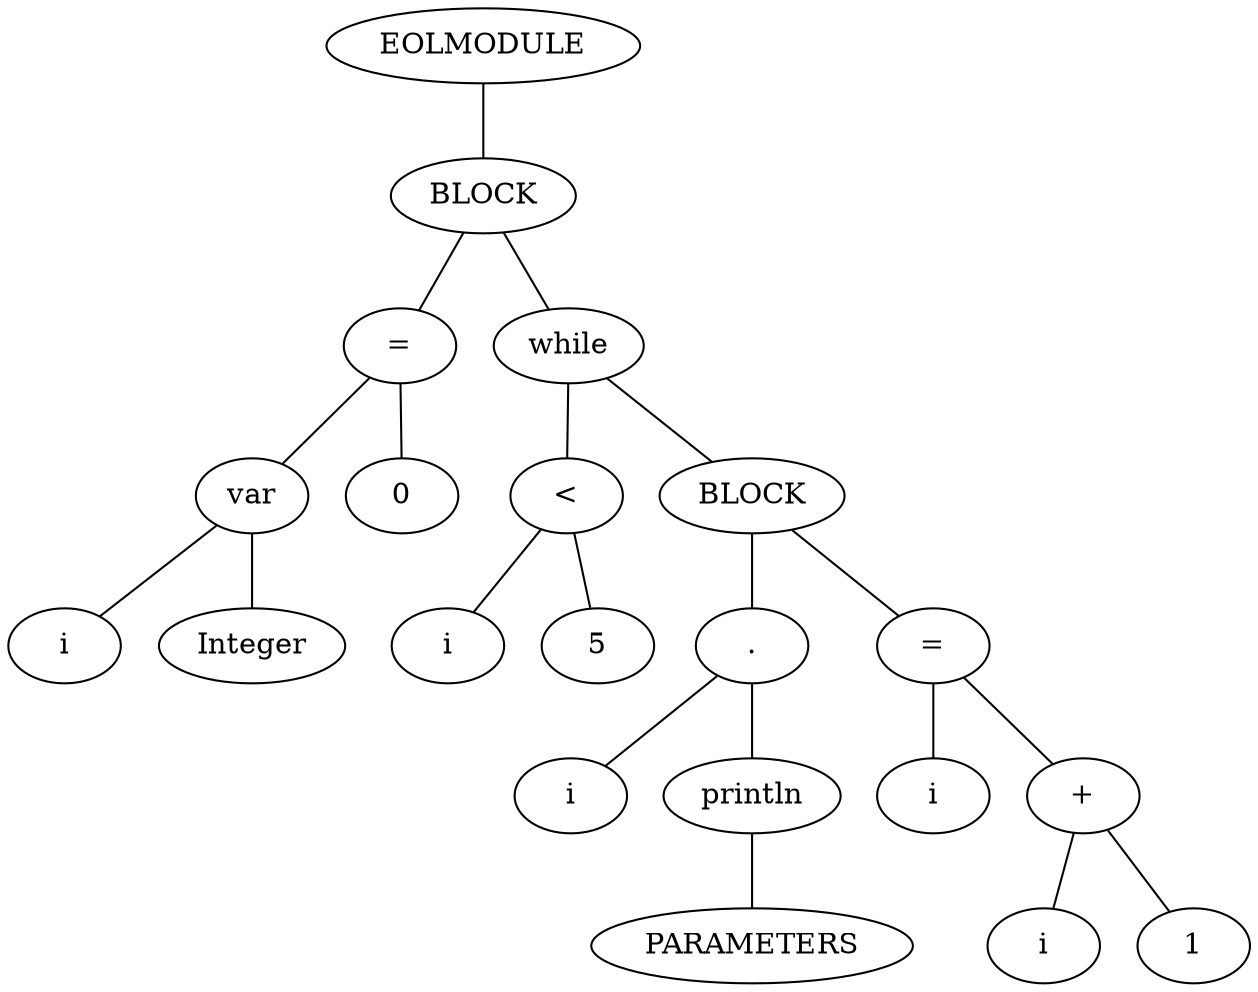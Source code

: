 graph AST {
0 [label="EOLMODULE",color=black,fontcolor=black,style=filled,fillcolor=white]
1 [label="BLOCK",color=black,fontcolor=black,style=filled,fillcolor=white]
0 -- 1
1 [label="BLOCK",color=black,fontcolor=black,style=filled,fillcolor=white]
2 [label="=",color=black,fontcolor=black,style=filled,fillcolor=white]
1 -- 2
2 [label="=",color=black,fontcolor=black,style=filled,fillcolor=white]
3 [label="var",color=black,fontcolor=black,style=filled,fillcolor=white]
2 -- 3
3 [label="var",color=black,fontcolor=black,style=filled,fillcolor=white]
4 [label="i",color=black,fontcolor=black,style=filled,fillcolor=white]
3 -- 4
4 [label="i",color=black,fontcolor=black,style=filled,fillcolor=white]
5 [label="Integer",color=black,fontcolor=black,style=filled,fillcolor=white]
3 -- 5
5 [label="Integer",color=black,fontcolor=black,style=filled,fillcolor=white]
6 [label="0",color=black,fontcolor=black,style=filled,fillcolor=white]
2 -- 6
6 [label="0",color=black,fontcolor=black,style=filled,fillcolor=white]
7 [label="while",color=black,fontcolor=black,style=filled,fillcolor=white]
1 -- 7
7 [label="while",color=black,fontcolor=black,style=filled,fillcolor=white]
8 [label="<",color=black,fontcolor=black,style=filled,fillcolor=white]
7 -- 8
8 [label="<",color=black,fontcolor=black,style=filled,fillcolor=white]
9 [label="i",color=black,fontcolor=black,style=filled,fillcolor=white]
8 -- 9
9 [label="i",color=black,fontcolor=black,style=filled,fillcolor=white]
10 [label="5",color=black,fontcolor=black,style=filled,fillcolor=white]
8 -- 10
10 [label="5",color=black,fontcolor=black,style=filled,fillcolor=white]
11 [label="BLOCK",color=black,fontcolor=black,style=filled,fillcolor=white]
7 -- 11
11 [label="BLOCK",color=black,fontcolor=black,style=filled,fillcolor=white]
12 [label=".",color=black,fontcolor=black,style=filled,fillcolor=white]
11 -- 12
12 [label=".",color=black,fontcolor=black,style=filled,fillcolor=white]
13 [label="i",color=black,fontcolor=black,style=filled,fillcolor=white]
12 -- 13
13 [label="i",color=black,fontcolor=black,style=filled,fillcolor=white]
14 [label="println",color=black,fontcolor=black,style=filled,fillcolor=white]
12 -- 14
14 [label="println",color=black,fontcolor=black,style=filled,fillcolor=white]
15 [label="PARAMETERS",color=black,fontcolor=black,style=filled,fillcolor=white]
14 -- 15
15 [label="PARAMETERS",color=black,fontcolor=black,style=filled,fillcolor=white]
16 [label="=",color=black,fontcolor=black,style=filled,fillcolor=white]
11 -- 16
16 [label="=",color=black,fontcolor=black,style=filled,fillcolor=white]
17 [label="i",color=black,fontcolor=black,style=filled,fillcolor=white]
16 -- 17
17 [label="i",color=black,fontcolor=black,style=filled,fillcolor=white]
18 [label="+",color=black,fontcolor=black,style=filled,fillcolor=white]
16 -- 18
18 [label="+",color=black,fontcolor=black,style=filled,fillcolor=white]
19 [label="i",color=black,fontcolor=black,style=filled,fillcolor=white]
18 -- 19
19 [label="i",color=black,fontcolor=black,style=filled,fillcolor=white]
20 [label="1",color=black,fontcolor=black,style=filled,fillcolor=white]
18 -- 20
20 [label="1",color=black,fontcolor=black,style=filled,fillcolor=white]
}
